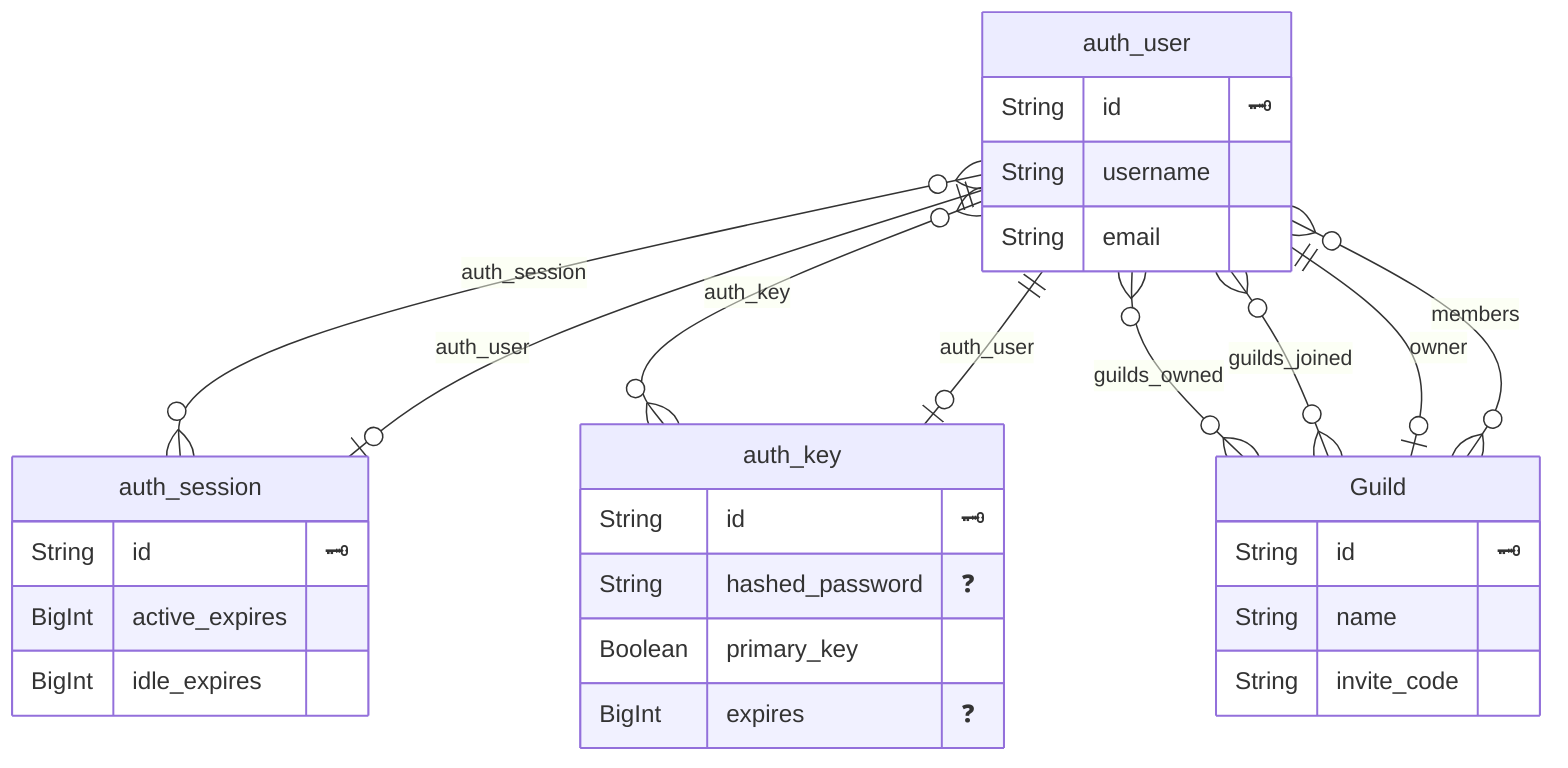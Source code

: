 erDiagram

  "auth_user" {
    String id "🗝️"
    String username 
    String email 
    }
  

  "auth_session" {
    String id "🗝️"
    BigInt active_expires 
    BigInt idle_expires 
    }
  

  "auth_key" {
    String id "🗝️"
    String hashed_password "❓"
    Boolean primary_key 
    BigInt expires "❓"
    }
  

  "Guild" {
    String id "🗝️"
    String name 
    String invite_code 
    }
  
    "auth_user" o{--}o "auth_session" : "auth_session"
    "auth_user" o{--}o "auth_key" : "auth_key"
    "auth_user" o{--}o "Guild" : "guilds_owned"
    "auth_user" o{--}o "Guild" : "guilds_joined"
    "auth_session" o|--|| "auth_user" : "auth_user"
    "auth_key" o|--|| "auth_user" : "auth_user"
    "Guild" o|--|| "auth_user" : "owner"
    "Guild" o{--}o "auth_user" : "members"